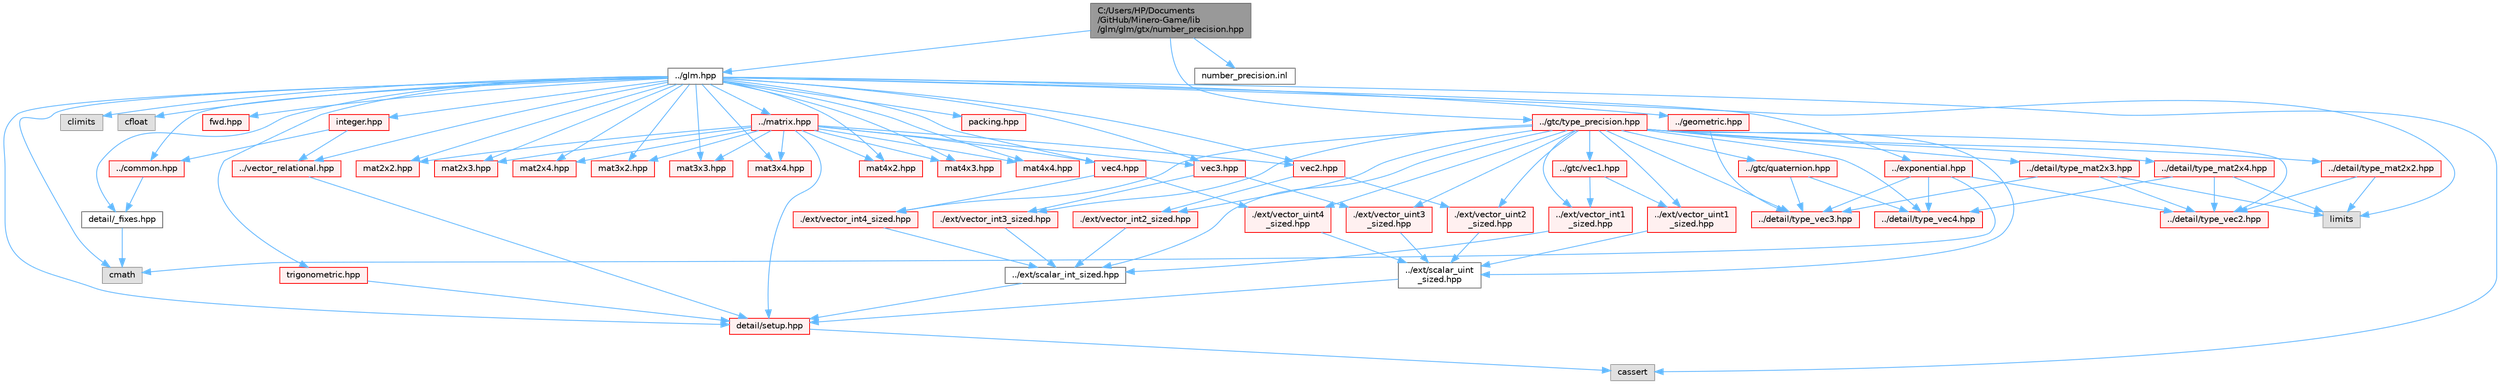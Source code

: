 digraph "C:/Users/HP/Documents/GitHub/Minero-Game/lib/glm/glm/gtx/number_precision.hpp"
{
 // LATEX_PDF_SIZE
  bgcolor="transparent";
  edge [fontname=Helvetica,fontsize=10,labelfontname=Helvetica,labelfontsize=10];
  node [fontname=Helvetica,fontsize=10,shape=box,height=0.2,width=0.4];
  Node1 [id="Node000001",label="C:/Users/HP/Documents\l/GitHub/Minero-Game/lib\l/glm/glm/gtx/number_precision.hpp",height=0.2,width=0.4,color="gray40", fillcolor="grey60", style="filled", fontcolor="black",tooltip=" "];
  Node1 -> Node2 [id="edge205_Node000001_Node000002",color="steelblue1",style="solid",tooltip=" "];
  Node2 [id="Node000002",label="../glm.hpp",height=0.2,width=0.4,color="grey40", fillcolor="white", style="filled",URL="$lib_2glm_2glm_2glm_8hpp.html",tooltip=" "];
  Node2 -> Node3 [id="edge206_Node000002_Node000003",color="steelblue1",style="solid",tooltip=" "];
  Node3 [id="Node000003",label="detail/_fixes.hpp",height=0.2,width=0.4,color="grey40", fillcolor="white", style="filled",URL="$lib_2glm_2glm_2detail_2__fixes_8hpp.html",tooltip=" "];
  Node3 -> Node4 [id="edge207_Node000003_Node000004",color="steelblue1",style="solid",tooltip=" "];
  Node4 [id="Node000004",label="cmath",height=0.2,width=0.4,color="grey60", fillcolor="#E0E0E0", style="filled",tooltip=" "];
  Node2 -> Node5 [id="edge208_Node000002_Node000005",color="steelblue1",style="solid",tooltip=" "];
  Node5 [id="Node000005",label="detail/setup.hpp",height=0.2,width=0.4,color="red", fillcolor="#FFF0F0", style="filled",URL="$lib_2glm_2glm_2detail_2setup_8hpp.html",tooltip=" "];
  Node5 -> Node6 [id="edge209_Node000005_Node000006",color="steelblue1",style="solid",tooltip=" "];
  Node6 [id="Node000006",label="cassert",height=0.2,width=0.4,color="grey60", fillcolor="#E0E0E0", style="filled",tooltip=" "];
  Node2 -> Node4 [id="edge210_Node000002_Node000004",color="steelblue1",style="solid",tooltip=" "];
  Node2 -> Node9 [id="edge211_Node000002_Node000009",color="steelblue1",style="solid",tooltip=" "];
  Node9 [id="Node000009",label="climits",height=0.2,width=0.4,color="grey60", fillcolor="#E0E0E0", style="filled",tooltip=" "];
  Node2 -> Node10 [id="edge212_Node000002_Node000010",color="steelblue1",style="solid",tooltip=" "];
  Node10 [id="Node000010",label="cfloat",height=0.2,width=0.4,color="grey60", fillcolor="#E0E0E0", style="filled",tooltip=" "];
  Node2 -> Node11 [id="edge213_Node000002_Node000011",color="steelblue1",style="solid",tooltip=" "];
  Node11 [id="Node000011",label="limits",height=0.2,width=0.4,color="grey60", fillcolor="#E0E0E0", style="filled",tooltip=" "];
  Node2 -> Node6 [id="edge214_Node000002_Node000006",color="steelblue1",style="solid",tooltip=" "];
  Node2 -> Node12 [id="edge215_Node000002_Node000012",color="steelblue1",style="solid",tooltip=" "];
  Node12 [id="Node000012",label="fwd.hpp",height=0.2,width=0.4,color="red", fillcolor="#FFF0F0", style="filled",URL="$lib_2glm_2glm_2fwd_8hpp.html",tooltip=" "];
  Node2 -> Node14 [id="edge216_Node000002_Node000014",color="steelblue1",style="solid",tooltip=" "];
  Node14 [id="Node000014",label="vec2.hpp",height=0.2,width=0.4,color="red", fillcolor="#FFF0F0", style="filled",URL="$lib_2glm_2glm_2vec2_8hpp.html",tooltip=" "];
  Node14 -> Node25 [id="edge217_Node000014_Node000025",color="steelblue1",style="solid",tooltip=" "];
  Node25 [id="Node000025",label="./ext/vector_int2_sized.hpp",height=0.2,width=0.4,color="red", fillcolor="#FFF0F0", style="filled",URL="$lib_2glm_2glm_2ext_2vector__int2__sized_8hpp.html",tooltip=" "];
  Node25 -> Node26 [id="edge218_Node000025_Node000026",color="steelblue1",style="solid",tooltip=" "];
  Node26 [id="Node000026",label="../ext/scalar_int_sized.hpp",height=0.2,width=0.4,color="grey40", fillcolor="white", style="filled",URL="$lib_2glm_2glm_2ext_2scalar__int__sized_8hpp.html",tooltip=" "];
  Node26 -> Node5 [id="edge219_Node000026_Node000005",color="steelblue1",style="solid",tooltip=" "];
  Node14 -> Node28 [id="edge220_Node000014_Node000028",color="steelblue1",style="solid",tooltip=" "];
  Node28 [id="Node000028",label="./ext/vector_uint2\l_sized.hpp",height=0.2,width=0.4,color="red", fillcolor="#FFF0F0", style="filled",URL="$lib_2glm_2glm_2ext_2vector__uint2__sized_8hpp.html",tooltip=" "];
  Node28 -> Node29 [id="edge221_Node000028_Node000029",color="steelblue1",style="solid",tooltip=" "];
  Node29 [id="Node000029",label="../ext/scalar_uint\l_sized.hpp",height=0.2,width=0.4,color="grey40", fillcolor="white", style="filled",URL="$lib_2glm_2glm_2ext_2scalar__uint__sized_8hpp.html",tooltip=" "];
  Node29 -> Node5 [id="edge222_Node000029_Node000005",color="steelblue1",style="solid",tooltip=" "];
  Node2 -> Node30 [id="edge223_Node000002_Node000030",color="steelblue1",style="solid",tooltip=" "];
  Node30 [id="Node000030",label="vec3.hpp",height=0.2,width=0.4,color="red", fillcolor="#FFF0F0", style="filled",URL="$lib_2glm_2glm_2vec3_8hpp.html",tooltip=" "];
  Node30 -> Node40 [id="edge224_Node000030_Node000040",color="steelblue1",style="solid",tooltip=" "];
  Node40 [id="Node000040",label="./ext/vector_int3_sized.hpp",height=0.2,width=0.4,color="red", fillcolor="#FFF0F0", style="filled",URL="$lib_2glm_2glm_2ext_2vector__int3__sized_8hpp.html",tooltip=" "];
  Node40 -> Node26 [id="edge225_Node000040_Node000026",color="steelblue1",style="solid",tooltip=" "];
  Node30 -> Node42 [id="edge226_Node000030_Node000042",color="steelblue1",style="solid",tooltip=" "];
  Node42 [id="Node000042",label="./ext/vector_uint3\l_sized.hpp",height=0.2,width=0.4,color="red", fillcolor="#FFF0F0", style="filled",URL="$lib_2glm_2glm_2ext_2vector__uint3__sized_8hpp.html",tooltip=" "];
  Node42 -> Node29 [id="edge227_Node000042_Node000029",color="steelblue1",style="solid",tooltip=" "];
  Node2 -> Node43 [id="edge228_Node000002_Node000043",color="steelblue1",style="solid",tooltip=" "];
  Node43 [id="Node000043",label="vec4.hpp",height=0.2,width=0.4,color="red", fillcolor="#FFF0F0", style="filled",URL="$lib_2glm_2glm_2vec4_8hpp.html",tooltip=" "];
  Node43 -> Node53 [id="edge229_Node000043_Node000053",color="steelblue1",style="solid",tooltip=" "];
  Node53 [id="Node000053",label="./ext/vector_int4_sized.hpp",height=0.2,width=0.4,color="red", fillcolor="#FFF0F0", style="filled",URL="$lib_2glm_2glm_2ext_2vector__int4__sized_8hpp.html",tooltip=" "];
  Node53 -> Node26 [id="edge230_Node000053_Node000026",color="steelblue1",style="solid",tooltip=" "];
  Node43 -> Node55 [id="edge231_Node000043_Node000055",color="steelblue1",style="solid",tooltip=" "];
  Node55 [id="Node000055",label="./ext/vector_uint4\l_sized.hpp",height=0.2,width=0.4,color="red", fillcolor="#FFF0F0", style="filled",URL="$lib_2glm_2glm_2ext_2vector__uint4__sized_8hpp.html",tooltip=" "];
  Node55 -> Node29 [id="edge232_Node000055_Node000029",color="steelblue1",style="solid",tooltip=" "];
  Node2 -> Node56 [id="edge233_Node000002_Node000056",color="steelblue1",style="solid",tooltip=" "];
  Node56 [id="Node000056",label="mat2x2.hpp",height=0.2,width=0.4,color="red", fillcolor="#FFF0F0", style="filled",URL="$lib_2glm_2glm_2mat2x2_8hpp.html",tooltip=" "];
  Node2 -> Node61 [id="edge234_Node000002_Node000061",color="steelblue1",style="solid",tooltip=" "];
  Node61 [id="Node000061",label="mat2x3.hpp",height=0.2,width=0.4,color="red", fillcolor="#FFF0F0", style="filled",URL="$lib_2glm_2glm_2mat2x3_8hpp.html",tooltip=" "];
  Node2 -> Node68 [id="edge235_Node000002_Node000068",color="steelblue1",style="solid",tooltip=" "];
  Node68 [id="Node000068",label="mat2x4.hpp",height=0.2,width=0.4,color="red", fillcolor="#FFF0F0", style="filled",URL="$lib_2glm_2glm_2mat2x4_8hpp.html",tooltip=" "];
  Node2 -> Node75 [id="edge236_Node000002_Node000075",color="steelblue1",style="solid",tooltip=" "];
  Node75 [id="Node000075",label="mat3x2.hpp",height=0.2,width=0.4,color="red", fillcolor="#FFF0F0", style="filled",URL="$lib_2glm_2glm_2mat3x2_8hpp.html",tooltip=" "];
  Node2 -> Node82 [id="edge237_Node000002_Node000082",color="steelblue1",style="solid",tooltip=" "];
  Node82 [id="Node000082",label="mat3x3.hpp",height=0.2,width=0.4,color="red", fillcolor="#FFF0F0", style="filled",URL="$lib_2glm_2glm_2mat3x3_8hpp.html",tooltip=" "];
  Node2 -> Node89 [id="edge238_Node000002_Node000089",color="steelblue1",style="solid",tooltip=" "];
  Node89 [id="Node000089",label="mat3x4.hpp",height=0.2,width=0.4,color="red", fillcolor="#FFF0F0", style="filled",URL="$lib_2glm_2glm_2mat3x4_8hpp.html",tooltip=" "];
  Node2 -> Node96 [id="edge239_Node000002_Node000096",color="steelblue1",style="solid",tooltip=" "];
  Node96 [id="Node000096",label="mat4x2.hpp",height=0.2,width=0.4,color="red", fillcolor="#FFF0F0", style="filled",URL="$lib_2glm_2glm_2mat4x2_8hpp.html",tooltip=" "];
  Node2 -> Node103 [id="edge240_Node000002_Node000103",color="steelblue1",style="solid",tooltip=" "];
  Node103 [id="Node000103",label="mat4x3.hpp",height=0.2,width=0.4,color="red", fillcolor="#FFF0F0", style="filled",URL="$lib_2glm_2glm_2mat4x3_8hpp.html",tooltip=" "];
  Node2 -> Node110 [id="edge241_Node000002_Node000110",color="steelblue1",style="solid",tooltip=" "];
  Node110 [id="Node000110",label="mat4x4.hpp",height=0.2,width=0.4,color="red", fillcolor="#FFF0F0", style="filled",URL="$lib_2glm_2glm_2mat4x4_8hpp.html",tooltip=" "];
  Node2 -> Node134 [id="edge242_Node000002_Node000134",color="steelblue1",style="solid",tooltip=" "];
  Node134 [id="Node000134",label="trigonometric.hpp",height=0.2,width=0.4,color="red", fillcolor="#FFF0F0", style="filled",URL="$lib_2glm_2glm_2trigonometric_8hpp.html",tooltip=" "];
  Node134 -> Node5 [id="edge243_Node000134_Node000005",color="steelblue1",style="solid",tooltip=" "];
  Node2 -> Node120 [id="edge244_Node000002_Node000120",color="steelblue1",style="solid",tooltip=" "];
  Node120 [id="Node000120",label="../exponential.hpp",height=0.2,width=0.4,color="red", fillcolor="#FFF0F0", style="filled",URL="$lib_2glm_2glm_2exponential_8hpp.html",tooltip=" "];
  Node120 -> Node16 [id="edge245_Node000120_Node000016",color="steelblue1",style="solid",tooltip=" "];
  Node16 [id="Node000016",label="../detail/type_vec2.hpp",height=0.2,width=0.4,color="red", fillcolor="#FFF0F0", style="filled",URL="$lib_2glm_2glm_2detail_2type__vec2_8hpp.html",tooltip=" "];
  Node120 -> Node32 [id="edge246_Node000120_Node000032",color="steelblue1",style="solid",tooltip=" "];
  Node32 [id="Node000032",label="../detail/type_vec3.hpp",height=0.2,width=0.4,color="red", fillcolor="#FFF0F0", style="filled",URL="$lib_2glm_2glm_2detail_2type__vec3_8hpp.html",tooltip=" "];
  Node120 -> Node45 [id="edge247_Node000120_Node000045",color="steelblue1",style="solid",tooltip=" "];
  Node45 [id="Node000045",label="../detail/type_vec4.hpp",height=0.2,width=0.4,color="red", fillcolor="#FFF0F0", style="filled",URL="$lib_2glm_2glm_2detail_2type__vec4_8hpp.html",tooltip=" "];
  Node120 -> Node4 [id="edge248_Node000120_Node000004",color="steelblue1",style="solid",tooltip=" "];
  Node2 -> Node128 [id="edge249_Node000002_Node000128",color="steelblue1",style="solid",tooltip=" "];
  Node128 [id="Node000128",label="../common.hpp",height=0.2,width=0.4,color="red", fillcolor="#FFF0F0", style="filled",URL="$lib_2glm_2glm_2common_8hpp.html",tooltip=" "];
  Node128 -> Node3 [id="edge250_Node000128_Node000003",color="steelblue1",style="solid",tooltip=" "];
  Node2 -> Node137 [id="edge251_Node000002_Node000137",color="steelblue1",style="solid",tooltip=" "];
  Node137 [id="Node000137",label="packing.hpp",height=0.2,width=0.4,color="red", fillcolor="#FFF0F0", style="filled",URL="$lib_2glm_2glm_2packing_8hpp.html",tooltip=" "];
  Node2 -> Node118 [id="edge252_Node000002_Node000118",color="steelblue1",style="solid",tooltip=" "];
  Node118 [id="Node000118",label="../geometric.hpp",height=0.2,width=0.4,color="red", fillcolor="#FFF0F0", style="filled",URL="$lib_2glm_2glm_2geometric_8hpp.html",tooltip=" "];
  Node118 -> Node32 [id="edge253_Node000118_Node000032",color="steelblue1",style="solid",tooltip=" "];
  Node2 -> Node60 [id="edge254_Node000002_Node000060",color="steelblue1",style="solid",tooltip=" "];
  Node60 [id="Node000060",label="../matrix.hpp",height=0.2,width=0.4,color="red", fillcolor="#FFF0F0", style="filled",URL="$lib_2glm_2glm_2matrix_8hpp.html",tooltip=" "];
  Node60 -> Node5 [id="edge255_Node000060_Node000005",color="steelblue1",style="solid",tooltip=" "];
  Node60 -> Node14 [id="edge256_Node000060_Node000014",color="steelblue1",style="solid",tooltip=" "];
  Node60 -> Node30 [id="edge257_Node000060_Node000030",color="steelblue1",style="solid",tooltip=" "];
  Node60 -> Node43 [id="edge258_Node000060_Node000043",color="steelblue1",style="solid",tooltip=" "];
  Node60 -> Node56 [id="edge259_Node000060_Node000056",color="steelblue1",style="solid",tooltip=" "];
  Node60 -> Node61 [id="edge260_Node000060_Node000061",color="steelblue1",style="solid",tooltip=" "];
  Node60 -> Node68 [id="edge261_Node000060_Node000068",color="steelblue1",style="solid",tooltip=" "];
  Node60 -> Node75 [id="edge262_Node000060_Node000075",color="steelblue1",style="solid",tooltip=" "];
  Node60 -> Node82 [id="edge263_Node000060_Node000082",color="steelblue1",style="solid",tooltip=" "];
  Node60 -> Node89 [id="edge264_Node000060_Node000089",color="steelblue1",style="solid",tooltip=" "];
  Node60 -> Node96 [id="edge265_Node000060_Node000096",color="steelblue1",style="solid",tooltip=" "];
  Node60 -> Node103 [id="edge266_Node000060_Node000103",color="steelblue1",style="solid",tooltip=" "];
  Node60 -> Node110 [id="edge267_Node000060_Node000110",color="steelblue1",style="solid",tooltip=" "];
  Node2 -> Node124 [id="edge268_Node000002_Node000124",color="steelblue1",style="solid",tooltip=" "];
  Node124 [id="Node000124",label="../vector_relational.hpp",height=0.2,width=0.4,color="red", fillcolor="#FFF0F0", style="filled",URL="$lib_2glm_2glm_2vector__relational_8hpp.html",tooltip=" "];
  Node124 -> Node5 [id="edge269_Node000124_Node000005",color="steelblue1",style="solid",tooltip=" "];
  Node2 -> Node141 [id="edge270_Node000002_Node000141",color="steelblue1",style="solid",tooltip=" "];
  Node141 [id="Node000141",label="integer.hpp",height=0.2,width=0.4,color="red", fillcolor="#FFF0F0", style="filled",URL="$lib_2glm_2glm_2integer_8hpp.html",tooltip=" "];
  Node141 -> Node128 [id="edge271_Node000141_Node000128",color="steelblue1",style="solid",tooltip=" "];
  Node141 -> Node124 [id="edge272_Node000141_Node000124",color="steelblue1",style="solid",tooltip=" "];
  Node1 -> Node145 [id="edge273_Node000001_Node000145",color="steelblue1",style="solid",tooltip=" "];
  Node145 [id="Node000145",label="../gtc/type_precision.hpp",height=0.2,width=0.4,color="red", fillcolor="#FFF0F0", style="filled",URL="$lib_2glm_2glm_2gtc_2type__precision_8hpp.html",tooltip=" "];
  Node145 -> Node146 [id="edge274_Node000145_Node000146",color="steelblue1",style="solid",tooltip=" "];
  Node146 [id="Node000146",label="../gtc/quaternion.hpp",height=0.2,width=0.4,color="red", fillcolor="#FFF0F0", style="filled",URL="$lib_2glm_2glm_2gtc_2quaternion_8hpp.html",tooltip=" "];
  Node146 -> Node32 [id="edge275_Node000146_Node000032",color="steelblue1",style="solid",tooltip=" "];
  Node146 -> Node45 [id="edge276_Node000146_Node000045",color="steelblue1",style="solid",tooltip=" "];
  Node145 -> Node182 [id="edge277_Node000145_Node000182",color="steelblue1",style="solid",tooltip=" "];
  Node182 [id="Node000182",label="../gtc/vec1.hpp",height=0.2,width=0.4,color="red", fillcolor="#FFF0F0", style="filled",URL="$lib_2glm_2glm_2gtc_2vec1_8hpp.html",tooltip=" "];
  Node182 -> Node190 [id="edge278_Node000182_Node000190",color="steelblue1",style="solid",tooltip=" "];
  Node190 [id="Node000190",label="../ext/vector_int1\l_sized.hpp",height=0.2,width=0.4,color="red", fillcolor="#FFF0F0", style="filled",URL="$lib_2glm_2glm_2ext_2vector__int1__sized_8hpp.html",tooltip=" "];
  Node190 -> Node26 [id="edge279_Node000190_Node000026",color="steelblue1",style="solid",tooltip=" "];
  Node182 -> Node192 [id="edge280_Node000182_Node000192",color="steelblue1",style="solid",tooltip=" "];
  Node192 [id="Node000192",label="../ext/vector_uint1\l_sized.hpp",height=0.2,width=0.4,color="red", fillcolor="#FFF0F0", style="filled",URL="$lib_2glm_2glm_2ext_2vector__uint1__sized_8hpp.html",tooltip=" "];
  Node192 -> Node29 [id="edge281_Node000192_Node000029",color="steelblue1",style="solid",tooltip=" "];
  Node145 -> Node190 [id="edge282_Node000145_Node000190",color="steelblue1",style="solid",tooltip=" "];
  Node145 -> Node25 [id="edge283_Node000145_Node000025",color="steelblue1",style="solid",tooltip=" "];
  Node145 -> Node40 [id="edge284_Node000145_Node000040",color="steelblue1",style="solid",tooltip=" "];
  Node145 -> Node53 [id="edge285_Node000145_Node000053",color="steelblue1",style="solid",tooltip=" "];
  Node145 -> Node26 [id="edge286_Node000145_Node000026",color="steelblue1",style="solid",tooltip=" "];
  Node145 -> Node192 [id="edge287_Node000145_Node000192",color="steelblue1",style="solid",tooltip=" "];
  Node145 -> Node28 [id="edge288_Node000145_Node000028",color="steelblue1",style="solid",tooltip=" "];
  Node145 -> Node42 [id="edge289_Node000145_Node000042",color="steelblue1",style="solid",tooltip=" "];
  Node145 -> Node55 [id="edge290_Node000145_Node000055",color="steelblue1",style="solid",tooltip=" "];
  Node145 -> Node29 [id="edge291_Node000145_Node000029",color="steelblue1",style="solid",tooltip=" "];
  Node145 -> Node16 [id="edge292_Node000145_Node000016",color="steelblue1",style="solid",tooltip=" "];
  Node145 -> Node32 [id="edge293_Node000145_Node000032",color="steelblue1",style="solid",tooltip=" "];
  Node145 -> Node45 [id="edge294_Node000145_Node000045",color="steelblue1",style="solid",tooltip=" "];
  Node145 -> Node58 [id="edge295_Node000145_Node000058",color="steelblue1",style="solid",tooltip=" "];
  Node58 [id="Node000058",label="../detail/type_mat2x2.hpp",height=0.2,width=0.4,color="red", fillcolor="#FFF0F0", style="filled",URL="$lib_2glm_2glm_2detail_2type__mat2x2_8hpp.html",tooltip=" "];
  Node58 -> Node16 [id="edge296_Node000058_Node000016",color="steelblue1",style="solid",tooltip=" "];
  Node58 -> Node11 [id="edge297_Node000058_Node000011",color="steelblue1",style="solid",tooltip=" "];
  Node145 -> Node63 [id="edge298_Node000145_Node000063",color="steelblue1",style="solid",tooltip=" "];
  Node63 [id="Node000063",label="../detail/type_mat2x3.hpp",height=0.2,width=0.4,color="red", fillcolor="#FFF0F0", style="filled",URL="$lib_2glm_2glm_2detail_2type__mat2x3_8hpp.html",tooltip=" "];
  Node63 -> Node16 [id="edge299_Node000063_Node000016",color="steelblue1",style="solid",tooltip=" "];
  Node63 -> Node32 [id="edge300_Node000063_Node000032",color="steelblue1",style="solid",tooltip=" "];
  Node63 -> Node11 [id="edge301_Node000063_Node000011",color="steelblue1",style="solid",tooltip=" "];
  Node145 -> Node70 [id="edge302_Node000145_Node000070",color="steelblue1",style="solid",tooltip=" "];
  Node70 [id="Node000070",label="../detail/type_mat2x4.hpp",height=0.2,width=0.4,color="red", fillcolor="#FFF0F0", style="filled",URL="$lib_2glm_2glm_2detail_2type__mat2x4_8hpp.html",tooltip=" "];
  Node70 -> Node16 [id="edge303_Node000070_Node000016",color="steelblue1",style="solid",tooltip=" "];
  Node70 -> Node45 [id="edge304_Node000070_Node000045",color="steelblue1",style="solid",tooltip=" "];
  Node70 -> Node11 [id="edge305_Node000070_Node000011",color="steelblue1",style="solid",tooltip=" "];
  Node1 -> Node194 [id="edge306_Node000001_Node000194",color="steelblue1",style="solid",tooltip=" "];
  Node194 [id="Node000194",label="number_precision.inl",height=0.2,width=0.4,color="grey40", fillcolor="white", style="filled",URL="$lib_2glm_2glm_2gtx_2number__precision_8inl.html",tooltip=" "];
}
